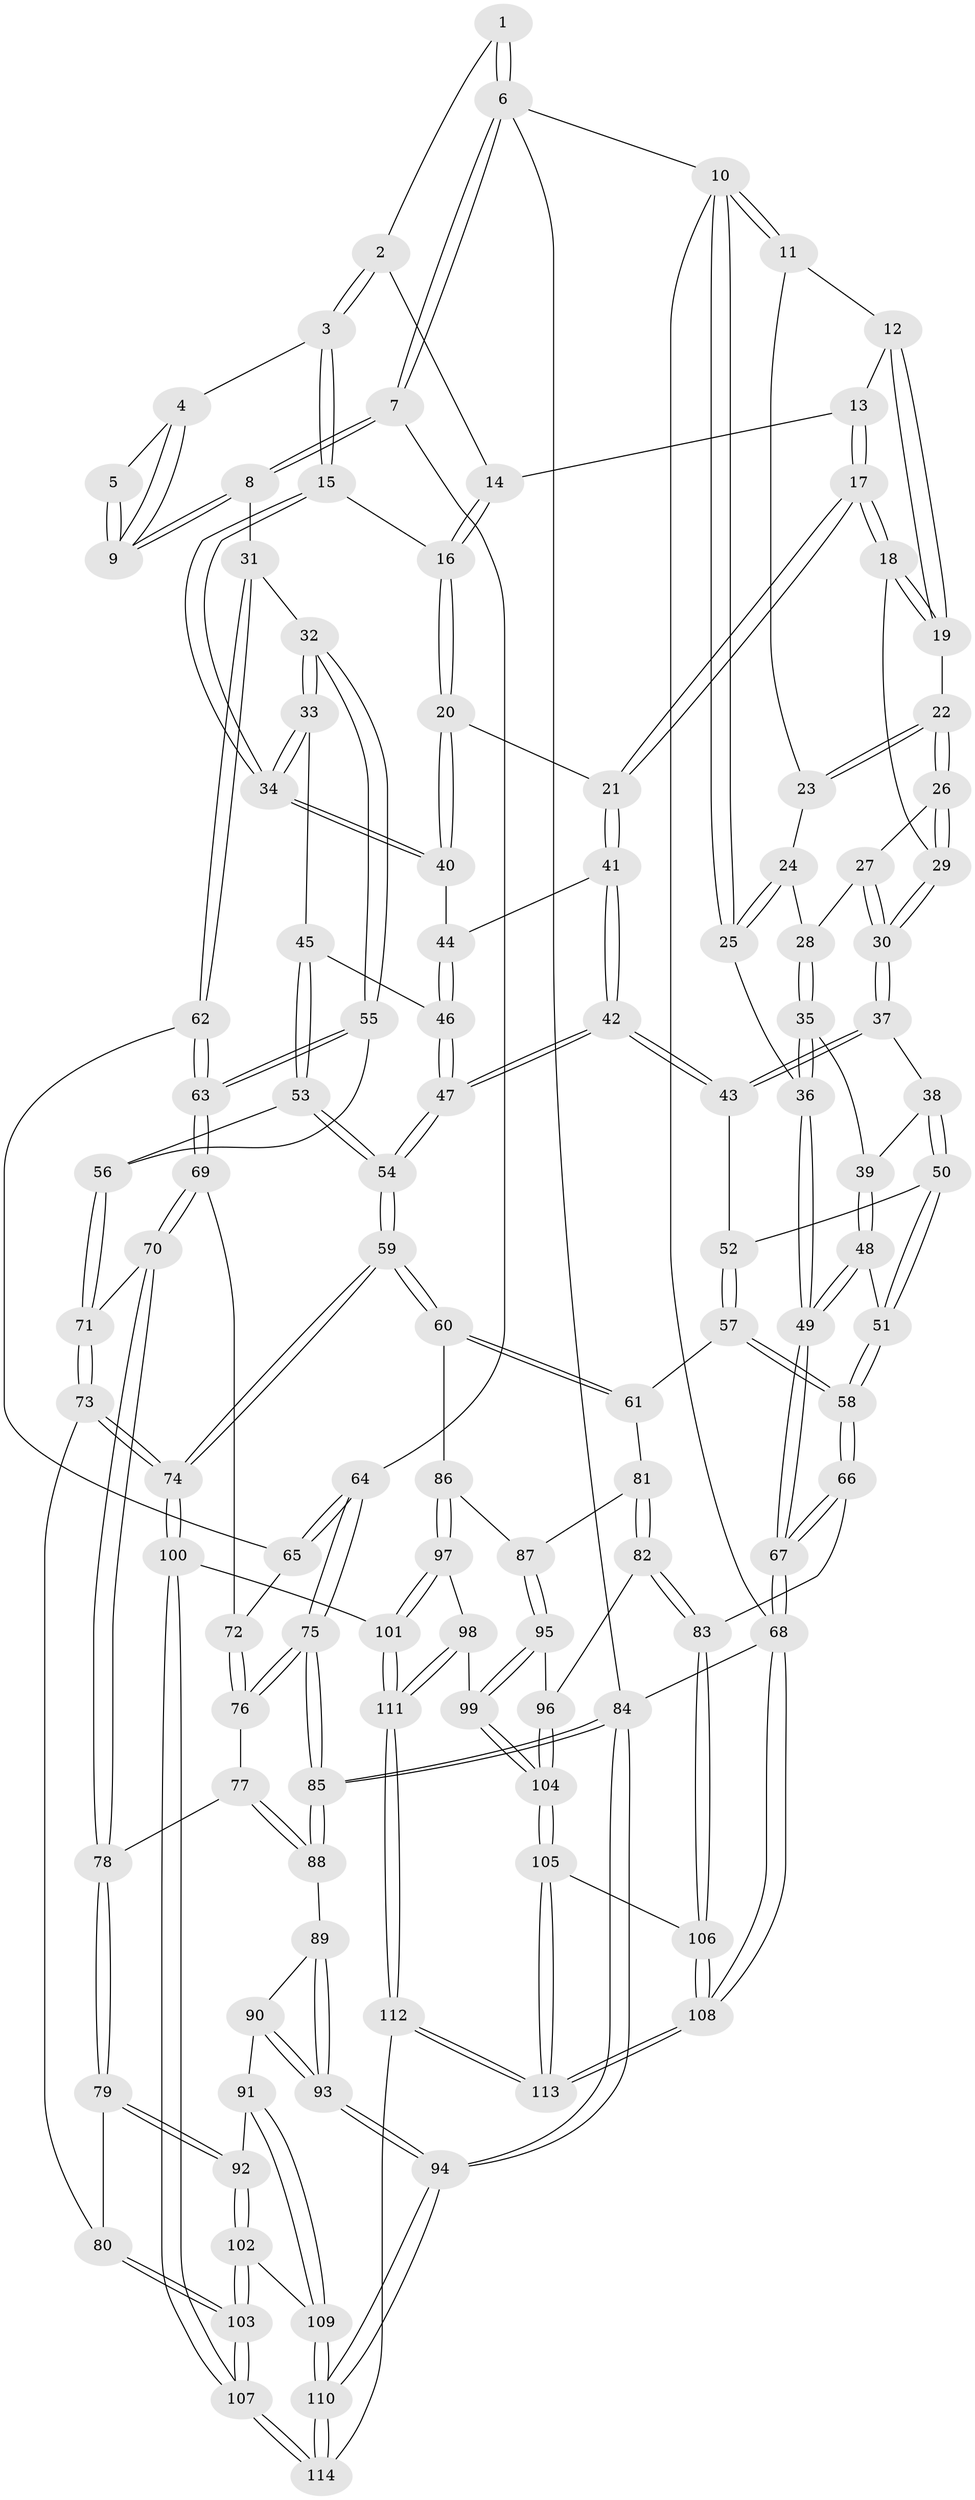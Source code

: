 // coarse degree distribution, {4: 0.5606060606060606, 2: 0.015151515151515152, 8: 0.015151515151515152, 6: 0.07575757575757576, 5: 0.30303030303030304, 3: 0.030303030303030304}
// Generated by graph-tools (version 1.1) at 2025/42/03/06/25 10:42:33]
// undirected, 114 vertices, 282 edges
graph export_dot {
graph [start="1"]
  node [color=gray90,style=filled];
  1 [pos="+0.8469818745512029+0"];
  2 [pos="+0.6558455108873331+0"];
  3 [pos="+0.7725934146296172+0.14396284577572885"];
  4 [pos="+0.7871704794151756+0.14009783482860047"];
  5 [pos="+0.8457984589131519+0"];
  6 [pos="+1+0"];
  7 [pos="+1+0.2375514753156297"];
  8 [pos="+1+0.25904626275768133"];
  9 [pos="+0.9169236116830282+0.17093444123796275"];
  10 [pos="+0+0"];
  11 [pos="+0+0"];
  12 [pos="+0.29001040818609586+0"];
  13 [pos="+0.5560673596046375+0"];
  14 [pos="+0.5887727255972877+0"];
  15 [pos="+0.7564586236597673+0.1507256832878817"];
  16 [pos="+0.6728441386408764+0.1512287294443399"];
  17 [pos="+0.47200826930164785+0.20351982606575536"];
  18 [pos="+0.3434779220664374+0.1270973195743975"];
  19 [pos="+0.2633616032680669+0.014657460009244514"];
  20 [pos="+0.6523430519825419+0.16933511053071282"];
  21 [pos="+0.4731221840778253+0.20543329882277503"];
  22 [pos="+0.1948094256670129+0.07552435799394978"];
  23 [pos="+0.08540801627384864+0.029903301477827802"];
  24 [pos="+0.02532757291833276+0.07054579507436706"];
  25 [pos="+0+0"];
  26 [pos="+0.15778477909908564+0.12136957829112104"];
  27 [pos="+0.14638680261833487+0.13161540785420664"];
  28 [pos="+0.11255701995514845+0.1501700700989575"];
  29 [pos="+0.2677770982589917+0.22673081737884698"];
  30 [pos="+0.2470128956902916+0.2914256637517687"];
  31 [pos="+0.8638596575394291+0.39602230719982745"];
  32 [pos="+0.8171799985439389+0.396877015784482"];
  33 [pos="+0.7868227834271134+0.3927291000339725"];
  34 [pos="+0.7821393584712728+0.3863658062519071"];
  35 [pos="+0.05690499788318245+0.24209904738873914"];
  36 [pos="+0+0.2542273828539212"];
  37 [pos="+0.2456130216505425+0.3303701245598223"];
  38 [pos="+0.21624332343303096+0.33283972530212574"];
  39 [pos="+0.11734740601894166+0.3196057594071612"];
  40 [pos="+0.6795129816782641+0.3090903512880989"];
  41 [pos="+0.46624820122729044+0.2575862275839551"];
  42 [pos="+0.4025864327018083+0.388887936524083"];
  43 [pos="+0.33916661743674625+0.3855645691445186"];
  44 [pos="+0.6120508055298914+0.3266621583345685"];
  45 [pos="+0.7319744298238534+0.4337652420911692"];
  46 [pos="+0.6025434348429861+0.40597321720891594"];
  47 [pos="+0.45808405606322694+0.47807459813927017"];
  48 [pos="+0.06691889920694212+0.43368299088186635"];
  49 [pos="+0+0.4390929478110291"];
  50 [pos="+0.1681851687607397+0.45110114332851386"];
  51 [pos="+0.10151230069053166+0.4870584599627468"];
  52 [pos="+0.25654122241279026+0.47771704164456946"];
  53 [pos="+0.6703999480632701+0.5390257509463713"];
  54 [pos="+0.49893200428081136+0.6483025275302164"];
  55 [pos="+0.785764905819533+0.5723147818848915"];
  56 [pos="+0.744235662006295+0.5781836346055459"];
  57 [pos="+0.1870314466835978+0.6286652896111957"];
  58 [pos="+0.12900697688932955+0.6342546853601111"];
  59 [pos="+0.49431741272309415+0.6706767389089334"];
  60 [pos="+0.36654501328766287+0.6815977864865977"];
  61 [pos="+0.2664958877859804+0.6568387181642185"];
  62 [pos="+0.8832752689752426+0.4661105770498026"];
  63 [pos="+0.8316270928191164+0.6003053431712823"];
  64 [pos="+1+0.5402504619410873"];
  65 [pos="+0.9461789553443587+0.557280544400726"];
  66 [pos="+0.02634632776073895+0.7094602429280572"];
  67 [pos="+0+0.7099765550933094"];
  68 [pos="+0+1"];
  69 [pos="+0.8470038401557083+0.6464616164823921"];
  70 [pos="+0.825522270104158+0.6834507558756435"];
  71 [pos="+0.7604038720127095+0.6539146109551701"];
  72 [pos="+0.9262210379109362+0.6219416990443517"];
  73 [pos="+0.5217705132030299+0.687287278000772"];
  74 [pos="+0.4973261392152139+0.6760783057913916"];
  75 [pos="+1+0.7491890226443945"];
  76 [pos="+1+0.7194084594231752"];
  77 [pos="+0.9096378447146939+0.7649872799067094"];
  78 [pos="+0.8288410705082035+0.748476403915267"];
  79 [pos="+0.8211753417246281+0.7564745920780076"];
  80 [pos="+0.6192540328951516+0.7559585969541285"];
  81 [pos="+0.2213425197381912+0.7986157726956125"];
  82 [pos="+0.14079276061053694+0.8121058402825715"];
  83 [pos="+0.06126493906691812+0.7606025250640063"];
  84 [pos="+1+1"];
  85 [pos="+1+1"];
  86 [pos="+0.2798738404285453+0.8186182188686485"];
  87 [pos="+0.2684275254853897+0.8197851361883318"];
  88 [pos="+0.9202250928712427+0.808715829586173"];
  89 [pos="+0.9202534902994445+0.8098973263052501"];
  90 [pos="+0.8619396197586937+0.8735468136071881"];
  91 [pos="+0.8184197622189777+0.8557503205752034"];
  92 [pos="+0.8084445128401276+0.8402291618958676"];
  93 [pos="+0.9425250457609288+0.9251936339369218"];
  94 [pos="+1+1"];
  95 [pos="+0.2148123485519321+0.8536384359197403"];
  96 [pos="+0.16013176631523693+0.8343891907567516"];
  97 [pos="+0.2826714490093124+0.8300365574242289"];
  98 [pos="+0.24219584436830874+0.8991709636184809"];
  99 [pos="+0.23752014145824876+0.899355639882295"];
  100 [pos="+0.47397635784347586+0.8150901276750107"];
  101 [pos="+0.3524400763637645+0.9378535190128018"];
  102 [pos="+0.6919555391756254+0.8882330399683543"];
  103 [pos="+0.6901689345037209+0.8888805634498917"];
  104 [pos="+0.18067809343530847+0.9513968666230161"];
  105 [pos="+0.1741574820906543+0.9682891932652067"];
  106 [pos="+0.08054904907535344+0.9109832741475282"];
  107 [pos="+0.6435927363477028+1"];
  108 [pos="+0+1"];
  109 [pos="+0.8129933958833534+0.9229995785434215"];
  110 [pos="+0.8165822243181325+1"];
  111 [pos="+0.3510473782103093+0.9407420082298911"];
  112 [pos="+0.3156099939906462+1"];
  113 [pos="+0.23821374833036407+1"];
  114 [pos="+0.6496341566880585+1"];
  1 -- 2;
  1 -- 6;
  1 -- 6;
  2 -- 3;
  2 -- 3;
  2 -- 14;
  3 -- 4;
  3 -- 15;
  3 -- 15;
  4 -- 5;
  4 -- 9;
  4 -- 9;
  5 -- 9;
  5 -- 9;
  6 -- 7;
  6 -- 7;
  6 -- 10;
  6 -- 84;
  7 -- 8;
  7 -- 8;
  7 -- 64;
  8 -- 9;
  8 -- 9;
  8 -- 31;
  10 -- 11;
  10 -- 11;
  10 -- 25;
  10 -- 25;
  10 -- 68;
  11 -- 12;
  11 -- 23;
  12 -- 13;
  12 -- 19;
  12 -- 19;
  13 -- 14;
  13 -- 17;
  13 -- 17;
  14 -- 16;
  14 -- 16;
  15 -- 16;
  15 -- 34;
  15 -- 34;
  16 -- 20;
  16 -- 20;
  17 -- 18;
  17 -- 18;
  17 -- 21;
  17 -- 21;
  18 -- 19;
  18 -- 19;
  18 -- 29;
  19 -- 22;
  20 -- 21;
  20 -- 40;
  20 -- 40;
  21 -- 41;
  21 -- 41;
  22 -- 23;
  22 -- 23;
  22 -- 26;
  22 -- 26;
  23 -- 24;
  24 -- 25;
  24 -- 25;
  24 -- 28;
  25 -- 36;
  26 -- 27;
  26 -- 29;
  26 -- 29;
  27 -- 28;
  27 -- 30;
  27 -- 30;
  28 -- 35;
  28 -- 35;
  29 -- 30;
  29 -- 30;
  30 -- 37;
  30 -- 37;
  31 -- 32;
  31 -- 62;
  31 -- 62;
  32 -- 33;
  32 -- 33;
  32 -- 55;
  32 -- 55;
  33 -- 34;
  33 -- 34;
  33 -- 45;
  34 -- 40;
  34 -- 40;
  35 -- 36;
  35 -- 36;
  35 -- 39;
  36 -- 49;
  36 -- 49;
  37 -- 38;
  37 -- 43;
  37 -- 43;
  38 -- 39;
  38 -- 50;
  38 -- 50;
  39 -- 48;
  39 -- 48;
  40 -- 44;
  41 -- 42;
  41 -- 42;
  41 -- 44;
  42 -- 43;
  42 -- 43;
  42 -- 47;
  42 -- 47;
  43 -- 52;
  44 -- 46;
  44 -- 46;
  45 -- 46;
  45 -- 53;
  45 -- 53;
  46 -- 47;
  46 -- 47;
  47 -- 54;
  47 -- 54;
  48 -- 49;
  48 -- 49;
  48 -- 51;
  49 -- 67;
  49 -- 67;
  50 -- 51;
  50 -- 51;
  50 -- 52;
  51 -- 58;
  51 -- 58;
  52 -- 57;
  52 -- 57;
  53 -- 54;
  53 -- 54;
  53 -- 56;
  54 -- 59;
  54 -- 59;
  55 -- 56;
  55 -- 63;
  55 -- 63;
  56 -- 71;
  56 -- 71;
  57 -- 58;
  57 -- 58;
  57 -- 61;
  58 -- 66;
  58 -- 66;
  59 -- 60;
  59 -- 60;
  59 -- 74;
  59 -- 74;
  60 -- 61;
  60 -- 61;
  60 -- 86;
  61 -- 81;
  62 -- 63;
  62 -- 63;
  62 -- 65;
  63 -- 69;
  63 -- 69;
  64 -- 65;
  64 -- 65;
  64 -- 75;
  64 -- 75;
  65 -- 72;
  66 -- 67;
  66 -- 67;
  66 -- 83;
  67 -- 68;
  67 -- 68;
  68 -- 108;
  68 -- 108;
  68 -- 84;
  69 -- 70;
  69 -- 70;
  69 -- 72;
  70 -- 71;
  70 -- 78;
  70 -- 78;
  71 -- 73;
  71 -- 73;
  72 -- 76;
  72 -- 76;
  73 -- 74;
  73 -- 74;
  73 -- 80;
  74 -- 100;
  74 -- 100;
  75 -- 76;
  75 -- 76;
  75 -- 85;
  75 -- 85;
  76 -- 77;
  77 -- 78;
  77 -- 88;
  77 -- 88;
  78 -- 79;
  78 -- 79;
  79 -- 80;
  79 -- 92;
  79 -- 92;
  80 -- 103;
  80 -- 103;
  81 -- 82;
  81 -- 82;
  81 -- 87;
  82 -- 83;
  82 -- 83;
  82 -- 96;
  83 -- 106;
  83 -- 106;
  84 -- 85;
  84 -- 85;
  84 -- 94;
  84 -- 94;
  85 -- 88;
  85 -- 88;
  86 -- 87;
  86 -- 97;
  86 -- 97;
  87 -- 95;
  87 -- 95;
  88 -- 89;
  89 -- 90;
  89 -- 93;
  89 -- 93;
  90 -- 91;
  90 -- 93;
  90 -- 93;
  91 -- 92;
  91 -- 109;
  91 -- 109;
  92 -- 102;
  92 -- 102;
  93 -- 94;
  93 -- 94;
  94 -- 110;
  94 -- 110;
  95 -- 96;
  95 -- 99;
  95 -- 99;
  96 -- 104;
  96 -- 104;
  97 -- 98;
  97 -- 101;
  97 -- 101;
  98 -- 99;
  98 -- 111;
  98 -- 111;
  99 -- 104;
  99 -- 104;
  100 -- 101;
  100 -- 107;
  100 -- 107;
  101 -- 111;
  101 -- 111;
  102 -- 103;
  102 -- 103;
  102 -- 109;
  103 -- 107;
  103 -- 107;
  104 -- 105;
  104 -- 105;
  105 -- 106;
  105 -- 113;
  105 -- 113;
  106 -- 108;
  106 -- 108;
  107 -- 114;
  107 -- 114;
  108 -- 113;
  108 -- 113;
  109 -- 110;
  109 -- 110;
  110 -- 114;
  110 -- 114;
  111 -- 112;
  111 -- 112;
  112 -- 113;
  112 -- 113;
  112 -- 114;
}
